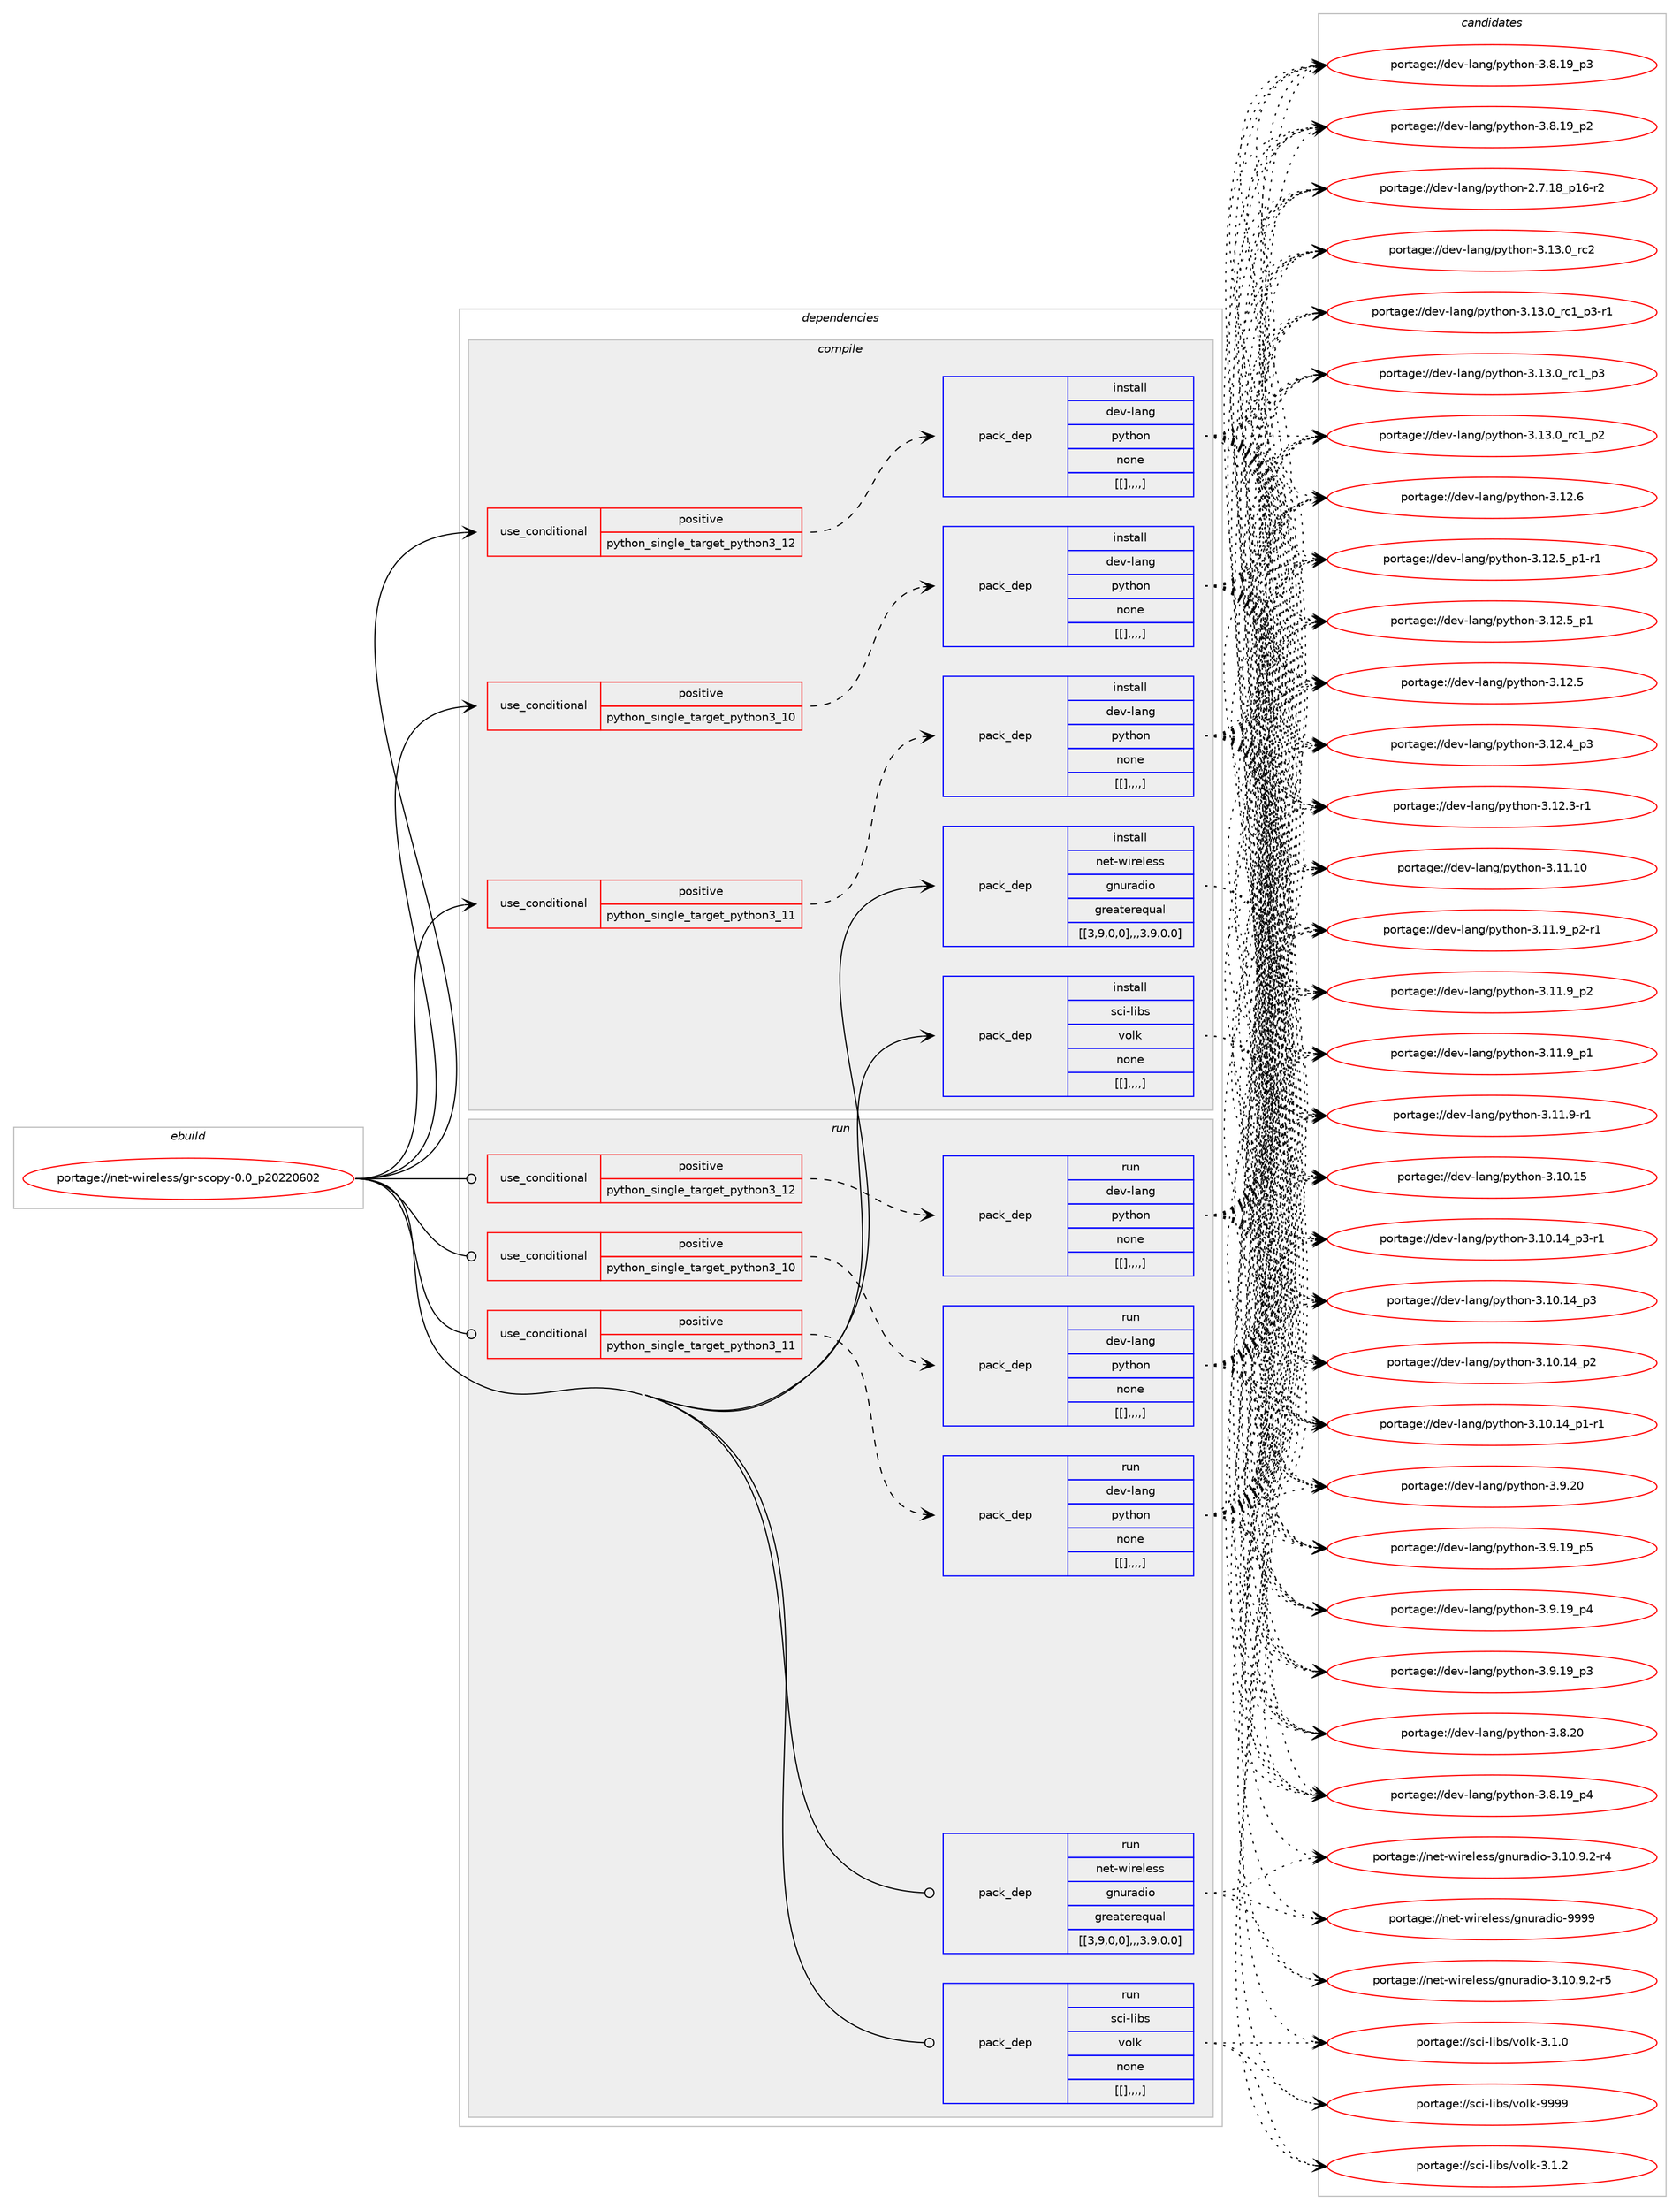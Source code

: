 digraph prolog {

# *************
# Graph options
# *************

newrank=true;
concentrate=true;
compound=true;
graph [rankdir=LR,fontname=Helvetica,fontsize=10,ranksep=1.5];#, ranksep=2.5, nodesep=0.2];
edge  [arrowhead=vee];
node  [fontname=Helvetica,fontsize=10];

# **********
# The ebuild
# **********

subgraph cluster_leftcol {
color=gray;
label=<<i>ebuild</i>>;
id [label="portage://net-wireless/gr-scopy-0.0_p20220602", color=red, width=4, href="../net-wireless/gr-scopy-0.0_p20220602.svg"];
}

# ****************
# The dependencies
# ****************

subgraph cluster_midcol {
color=gray;
label=<<i>dependencies</i>>;
subgraph cluster_compile {
fillcolor="#eeeeee";
style=filled;
label=<<i>compile</i>>;
subgraph cond107022 {
dependency405540 [label=<<TABLE BORDER="0" CELLBORDER="1" CELLSPACING="0" CELLPADDING="4"><TR><TD ROWSPAN="3" CELLPADDING="10">use_conditional</TD></TR><TR><TD>positive</TD></TR><TR><TD>python_single_target_python3_10</TD></TR></TABLE>>, shape=none, color=red];
subgraph pack295568 {
dependency405541 [label=<<TABLE BORDER="0" CELLBORDER="1" CELLSPACING="0" CELLPADDING="4" WIDTH="220"><TR><TD ROWSPAN="6" CELLPADDING="30">pack_dep</TD></TR><TR><TD WIDTH="110">install</TD></TR><TR><TD>dev-lang</TD></TR><TR><TD>python</TD></TR><TR><TD>none</TD></TR><TR><TD>[[],,,,]</TD></TR></TABLE>>, shape=none, color=blue];
}
dependency405540:e -> dependency405541:w [weight=20,style="dashed",arrowhead="vee"];
}
id:e -> dependency405540:w [weight=20,style="solid",arrowhead="vee"];
subgraph cond107023 {
dependency405542 [label=<<TABLE BORDER="0" CELLBORDER="1" CELLSPACING="0" CELLPADDING="4"><TR><TD ROWSPAN="3" CELLPADDING="10">use_conditional</TD></TR><TR><TD>positive</TD></TR><TR><TD>python_single_target_python3_11</TD></TR></TABLE>>, shape=none, color=red];
subgraph pack295569 {
dependency405543 [label=<<TABLE BORDER="0" CELLBORDER="1" CELLSPACING="0" CELLPADDING="4" WIDTH="220"><TR><TD ROWSPAN="6" CELLPADDING="30">pack_dep</TD></TR><TR><TD WIDTH="110">install</TD></TR><TR><TD>dev-lang</TD></TR><TR><TD>python</TD></TR><TR><TD>none</TD></TR><TR><TD>[[],,,,]</TD></TR></TABLE>>, shape=none, color=blue];
}
dependency405542:e -> dependency405543:w [weight=20,style="dashed",arrowhead="vee"];
}
id:e -> dependency405542:w [weight=20,style="solid",arrowhead="vee"];
subgraph cond107024 {
dependency405544 [label=<<TABLE BORDER="0" CELLBORDER="1" CELLSPACING="0" CELLPADDING="4"><TR><TD ROWSPAN="3" CELLPADDING="10">use_conditional</TD></TR><TR><TD>positive</TD></TR><TR><TD>python_single_target_python3_12</TD></TR></TABLE>>, shape=none, color=red];
subgraph pack295570 {
dependency405545 [label=<<TABLE BORDER="0" CELLBORDER="1" CELLSPACING="0" CELLPADDING="4" WIDTH="220"><TR><TD ROWSPAN="6" CELLPADDING="30">pack_dep</TD></TR><TR><TD WIDTH="110">install</TD></TR><TR><TD>dev-lang</TD></TR><TR><TD>python</TD></TR><TR><TD>none</TD></TR><TR><TD>[[],,,,]</TD></TR></TABLE>>, shape=none, color=blue];
}
dependency405544:e -> dependency405545:w [weight=20,style="dashed",arrowhead="vee"];
}
id:e -> dependency405544:w [weight=20,style="solid",arrowhead="vee"];
subgraph pack295571 {
dependency405546 [label=<<TABLE BORDER="0" CELLBORDER="1" CELLSPACING="0" CELLPADDING="4" WIDTH="220"><TR><TD ROWSPAN="6" CELLPADDING="30">pack_dep</TD></TR><TR><TD WIDTH="110">install</TD></TR><TR><TD>net-wireless</TD></TR><TR><TD>gnuradio</TD></TR><TR><TD>greaterequal</TD></TR><TR><TD>[[3,9,0,0],,,3.9.0.0]</TD></TR></TABLE>>, shape=none, color=blue];
}
id:e -> dependency405546:w [weight=20,style="solid",arrowhead="vee"];
subgraph pack295572 {
dependency405547 [label=<<TABLE BORDER="0" CELLBORDER="1" CELLSPACING="0" CELLPADDING="4" WIDTH="220"><TR><TD ROWSPAN="6" CELLPADDING="30">pack_dep</TD></TR><TR><TD WIDTH="110">install</TD></TR><TR><TD>sci-libs</TD></TR><TR><TD>volk</TD></TR><TR><TD>none</TD></TR><TR><TD>[[],,,,]</TD></TR></TABLE>>, shape=none, color=blue];
}
id:e -> dependency405547:w [weight=20,style="solid",arrowhead="vee"];
}
subgraph cluster_compileandrun {
fillcolor="#eeeeee";
style=filled;
label=<<i>compile and run</i>>;
}
subgraph cluster_run {
fillcolor="#eeeeee";
style=filled;
label=<<i>run</i>>;
subgraph cond107025 {
dependency405548 [label=<<TABLE BORDER="0" CELLBORDER="1" CELLSPACING="0" CELLPADDING="4"><TR><TD ROWSPAN="3" CELLPADDING="10">use_conditional</TD></TR><TR><TD>positive</TD></TR><TR><TD>python_single_target_python3_10</TD></TR></TABLE>>, shape=none, color=red];
subgraph pack295573 {
dependency405549 [label=<<TABLE BORDER="0" CELLBORDER="1" CELLSPACING="0" CELLPADDING="4" WIDTH="220"><TR><TD ROWSPAN="6" CELLPADDING="30">pack_dep</TD></TR><TR><TD WIDTH="110">run</TD></TR><TR><TD>dev-lang</TD></TR><TR><TD>python</TD></TR><TR><TD>none</TD></TR><TR><TD>[[],,,,]</TD></TR></TABLE>>, shape=none, color=blue];
}
dependency405548:e -> dependency405549:w [weight=20,style="dashed",arrowhead="vee"];
}
id:e -> dependency405548:w [weight=20,style="solid",arrowhead="odot"];
subgraph cond107026 {
dependency405550 [label=<<TABLE BORDER="0" CELLBORDER="1" CELLSPACING="0" CELLPADDING="4"><TR><TD ROWSPAN="3" CELLPADDING="10">use_conditional</TD></TR><TR><TD>positive</TD></TR><TR><TD>python_single_target_python3_11</TD></TR></TABLE>>, shape=none, color=red];
subgraph pack295574 {
dependency405551 [label=<<TABLE BORDER="0" CELLBORDER="1" CELLSPACING="0" CELLPADDING="4" WIDTH="220"><TR><TD ROWSPAN="6" CELLPADDING="30">pack_dep</TD></TR><TR><TD WIDTH="110">run</TD></TR><TR><TD>dev-lang</TD></TR><TR><TD>python</TD></TR><TR><TD>none</TD></TR><TR><TD>[[],,,,]</TD></TR></TABLE>>, shape=none, color=blue];
}
dependency405550:e -> dependency405551:w [weight=20,style="dashed",arrowhead="vee"];
}
id:e -> dependency405550:w [weight=20,style="solid",arrowhead="odot"];
subgraph cond107027 {
dependency405552 [label=<<TABLE BORDER="0" CELLBORDER="1" CELLSPACING="0" CELLPADDING="4"><TR><TD ROWSPAN="3" CELLPADDING="10">use_conditional</TD></TR><TR><TD>positive</TD></TR><TR><TD>python_single_target_python3_12</TD></TR></TABLE>>, shape=none, color=red];
subgraph pack295575 {
dependency405553 [label=<<TABLE BORDER="0" CELLBORDER="1" CELLSPACING="0" CELLPADDING="4" WIDTH="220"><TR><TD ROWSPAN="6" CELLPADDING="30">pack_dep</TD></TR><TR><TD WIDTH="110">run</TD></TR><TR><TD>dev-lang</TD></TR><TR><TD>python</TD></TR><TR><TD>none</TD></TR><TR><TD>[[],,,,]</TD></TR></TABLE>>, shape=none, color=blue];
}
dependency405552:e -> dependency405553:w [weight=20,style="dashed",arrowhead="vee"];
}
id:e -> dependency405552:w [weight=20,style="solid",arrowhead="odot"];
subgraph pack295576 {
dependency405554 [label=<<TABLE BORDER="0" CELLBORDER="1" CELLSPACING="0" CELLPADDING="4" WIDTH="220"><TR><TD ROWSPAN="6" CELLPADDING="30">pack_dep</TD></TR><TR><TD WIDTH="110">run</TD></TR><TR><TD>net-wireless</TD></TR><TR><TD>gnuradio</TD></TR><TR><TD>greaterequal</TD></TR><TR><TD>[[3,9,0,0],,,3.9.0.0]</TD></TR></TABLE>>, shape=none, color=blue];
}
id:e -> dependency405554:w [weight=20,style="solid",arrowhead="odot"];
subgraph pack295577 {
dependency405555 [label=<<TABLE BORDER="0" CELLBORDER="1" CELLSPACING="0" CELLPADDING="4" WIDTH="220"><TR><TD ROWSPAN="6" CELLPADDING="30">pack_dep</TD></TR><TR><TD WIDTH="110">run</TD></TR><TR><TD>sci-libs</TD></TR><TR><TD>volk</TD></TR><TR><TD>none</TD></TR><TR><TD>[[],,,,]</TD></TR></TABLE>>, shape=none, color=blue];
}
id:e -> dependency405555:w [weight=20,style="solid",arrowhead="odot"];
}
}

# **************
# The candidates
# **************

subgraph cluster_choices {
rank=same;
color=gray;
label=<<i>candidates</i>>;

subgraph choice295568 {
color=black;
nodesep=1;
choice10010111845108971101034711212111610411111045514649514648951149950 [label="portage://dev-lang/python-3.13.0_rc2", color=red, width=4,href="../dev-lang/python-3.13.0_rc2.svg"];
choice1001011184510897110103471121211161041111104551464951464895114994995112514511449 [label="portage://dev-lang/python-3.13.0_rc1_p3-r1", color=red, width=4,href="../dev-lang/python-3.13.0_rc1_p3-r1.svg"];
choice100101118451089711010347112121116104111110455146495146489511499499511251 [label="portage://dev-lang/python-3.13.0_rc1_p3", color=red, width=4,href="../dev-lang/python-3.13.0_rc1_p3.svg"];
choice100101118451089711010347112121116104111110455146495146489511499499511250 [label="portage://dev-lang/python-3.13.0_rc1_p2", color=red, width=4,href="../dev-lang/python-3.13.0_rc1_p2.svg"];
choice10010111845108971101034711212111610411111045514649504654 [label="portage://dev-lang/python-3.12.6", color=red, width=4,href="../dev-lang/python-3.12.6.svg"];
choice1001011184510897110103471121211161041111104551464950465395112494511449 [label="portage://dev-lang/python-3.12.5_p1-r1", color=red, width=4,href="../dev-lang/python-3.12.5_p1-r1.svg"];
choice100101118451089711010347112121116104111110455146495046539511249 [label="portage://dev-lang/python-3.12.5_p1", color=red, width=4,href="../dev-lang/python-3.12.5_p1.svg"];
choice10010111845108971101034711212111610411111045514649504653 [label="portage://dev-lang/python-3.12.5", color=red, width=4,href="../dev-lang/python-3.12.5.svg"];
choice100101118451089711010347112121116104111110455146495046529511251 [label="portage://dev-lang/python-3.12.4_p3", color=red, width=4,href="../dev-lang/python-3.12.4_p3.svg"];
choice100101118451089711010347112121116104111110455146495046514511449 [label="portage://dev-lang/python-3.12.3-r1", color=red, width=4,href="../dev-lang/python-3.12.3-r1.svg"];
choice1001011184510897110103471121211161041111104551464949464948 [label="portage://dev-lang/python-3.11.10", color=red, width=4,href="../dev-lang/python-3.11.10.svg"];
choice1001011184510897110103471121211161041111104551464949465795112504511449 [label="portage://dev-lang/python-3.11.9_p2-r1", color=red, width=4,href="../dev-lang/python-3.11.9_p2-r1.svg"];
choice100101118451089711010347112121116104111110455146494946579511250 [label="portage://dev-lang/python-3.11.9_p2", color=red, width=4,href="../dev-lang/python-3.11.9_p2.svg"];
choice100101118451089711010347112121116104111110455146494946579511249 [label="portage://dev-lang/python-3.11.9_p1", color=red, width=4,href="../dev-lang/python-3.11.9_p1.svg"];
choice100101118451089711010347112121116104111110455146494946574511449 [label="portage://dev-lang/python-3.11.9-r1", color=red, width=4,href="../dev-lang/python-3.11.9-r1.svg"];
choice1001011184510897110103471121211161041111104551464948464953 [label="portage://dev-lang/python-3.10.15", color=red, width=4,href="../dev-lang/python-3.10.15.svg"];
choice100101118451089711010347112121116104111110455146494846495295112514511449 [label="portage://dev-lang/python-3.10.14_p3-r1", color=red, width=4,href="../dev-lang/python-3.10.14_p3-r1.svg"];
choice10010111845108971101034711212111610411111045514649484649529511251 [label="portage://dev-lang/python-3.10.14_p3", color=red, width=4,href="../dev-lang/python-3.10.14_p3.svg"];
choice10010111845108971101034711212111610411111045514649484649529511250 [label="portage://dev-lang/python-3.10.14_p2", color=red, width=4,href="../dev-lang/python-3.10.14_p2.svg"];
choice100101118451089711010347112121116104111110455146494846495295112494511449 [label="portage://dev-lang/python-3.10.14_p1-r1", color=red, width=4,href="../dev-lang/python-3.10.14_p1-r1.svg"];
choice10010111845108971101034711212111610411111045514657465048 [label="portage://dev-lang/python-3.9.20", color=red, width=4,href="../dev-lang/python-3.9.20.svg"];
choice100101118451089711010347112121116104111110455146574649579511253 [label="portage://dev-lang/python-3.9.19_p5", color=red, width=4,href="../dev-lang/python-3.9.19_p5.svg"];
choice100101118451089711010347112121116104111110455146574649579511252 [label="portage://dev-lang/python-3.9.19_p4", color=red, width=4,href="../dev-lang/python-3.9.19_p4.svg"];
choice100101118451089711010347112121116104111110455146574649579511251 [label="portage://dev-lang/python-3.9.19_p3", color=red, width=4,href="../dev-lang/python-3.9.19_p3.svg"];
choice10010111845108971101034711212111610411111045514656465048 [label="portage://dev-lang/python-3.8.20", color=red, width=4,href="../dev-lang/python-3.8.20.svg"];
choice100101118451089711010347112121116104111110455146564649579511252 [label="portage://dev-lang/python-3.8.19_p4", color=red, width=4,href="../dev-lang/python-3.8.19_p4.svg"];
choice100101118451089711010347112121116104111110455146564649579511251 [label="portage://dev-lang/python-3.8.19_p3", color=red, width=4,href="../dev-lang/python-3.8.19_p3.svg"];
choice100101118451089711010347112121116104111110455146564649579511250 [label="portage://dev-lang/python-3.8.19_p2", color=red, width=4,href="../dev-lang/python-3.8.19_p2.svg"];
choice100101118451089711010347112121116104111110455046554649569511249544511450 [label="portage://dev-lang/python-2.7.18_p16-r2", color=red, width=4,href="../dev-lang/python-2.7.18_p16-r2.svg"];
dependency405541:e -> choice10010111845108971101034711212111610411111045514649514648951149950:w [style=dotted,weight="100"];
dependency405541:e -> choice1001011184510897110103471121211161041111104551464951464895114994995112514511449:w [style=dotted,weight="100"];
dependency405541:e -> choice100101118451089711010347112121116104111110455146495146489511499499511251:w [style=dotted,weight="100"];
dependency405541:e -> choice100101118451089711010347112121116104111110455146495146489511499499511250:w [style=dotted,weight="100"];
dependency405541:e -> choice10010111845108971101034711212111610411111045514649504654:w [style=dotted,weight="100"];
dependency405541:e -> choice1001011184510897110103471121211161041111104551464950465395112494511449:w [style=dotted,weight="100"];
dependency405541:e -> choice100101118451089711010347112121116104111110455146495046539511249:w [style=dotted,weight="100"];
dependency405541:e -> choice10010111845108971101034711212111610411111045514649504653:w [style=dotted,weight="100"];
dependency405541:e -> choice100101118451089711010347112121116104111110455146495046529511251:w [style=dotted,weight="100"];
dependency405541:e -> choice100101118451089711010347112121116104111110455146495046514511449:w [style=dotted,weight="100"];
dependency405541:e -> choice1001011184510897110103471121211161041111104551464949464948:w [style=dotted,weight="100"];
dependency405541:e -> choice1001011184510897110103471121211161041111104551464949465795112504511449:w [style=dotted,weight="100"];
dependency405541:e -> choice100101118451089711010347112121116104111110455146494946579511250:w [style=dotted,weight="100"];
dependency405541:e -> choice100101118451089711010347112121116104111110455146494946579511249:w [style=dotted,weight="100"];
dependency405541:e -> choice100101118451089711010347112121116104111110455146494946574511449:w [style=dotted,weight="100"];
dependency405541:e -> choice1001011184510897110103471121211161041111104551464948464953:w [style=dotted,weight="100"];
dependency405541:e -> choice100101118451089711010347112121116104111110455146494846495295112514511449:w [style=dotted,weight="100"];
dependency405541:e -> choice10010111845108971101034711212111610411111045514649484649529511251:w [style=dotted,weight="100"];
dependency405541:e -> choice10010111845108971101034711212111610411111045514649484649529511250:w [style=dotted,weight="100"];
dependency405541:e -> choice100101118451089711010347112121116104111110455146494846495295112494511449:w [style=dotted,weight="100"];
dependency405541:e -> choice10010111845108971101034711212111610411111045514657465048:w [style=dotted,weight="100"];
dependency405541:e -> choice100101118451089711010347112121116104111110455146574649579511253:w [style=dotted,weight="100"];
dependency405541:e -> choice100101118451089711010347112121116104111110455146574649579511252:w [style=dotted,weight="100"];
dependency405541:e -> choice100101118451089711010347112121116104111110455146574649579511251:w [style=dotted,weight="100"];
dependency405541:e -> choice10010111845108971101034711212111610411111045514656465048:w [style=dotted,weight="100"];
dependency405541:e -> choice100101118451089711010347112121116104111110455146564649579511252:w [style=dotted,weight="100"];
dependency405541:e -> choice100101118451089711010347112121116104111110455146564649579511251:w [style=dotted,weight="100"];
dependency405541:e -> choice100101118451089711010347112121116104111110455146564649579511250:w [style=dotted,weight="100"];
dependency405541:e -> choice100101118451089711010347112121116104111110455046554649569511249544511450:w [style=dotted,weight="100"];
}
subgraph choice295569 {
color=black;
nodesep=1;
choice10010111845108971101034711212111610411111045514649514648951149950 [label="portage://dev-lang/python-3.13.0_rc2", color=red, width=4,href="../dev-lang/python-3.13.0_rc2.svg"];
choice1001011184510897110103471121211161041111104551464951464895114994995112514511449 [label="portage://dev-lang/python-3.13.0_rc1_p3-r1", color=red, width=4,href="../dev-lang/python-3.13.0_rc1_p3-r1.svg"];
choice100101118451089711010347112121116104111110455146495146489511499499511251 [label="portage://dev-lang/python-3.13.0_rc1_p3", color=red, width=4,href="../dev-lang/python-3.13.0_rc1_p3.svg"];
choice100101118451089711010347112121116104111110455146495146489511499499511250 [label="portage://dev-lang/python-3.13.0_rc1_p2", color=red, width=4,href="../dev-lang/python-3.13.0_rc1_p2.svg"];
choice10010111845108971101034711212111610411111045514649504654 [label="portage://dev-lang/python-3.12.6", color=red, width=4,href="../dev-lang/python-3.12.6.svg"];
choice1001011184510897110103471121211161041111104551464950465395112494511449 [label="portage://dev-lang/python-3.12.5_p1-r1", color=red, width=4,href="../dev-lang/python-3.12.5_p1-r1.svg"];
choice100101118451089711010347112121116104111110455146495046539511249 [label="portage://dev-lang/python-3.12.5_p1", color=red, width=4,href="../dev-lang/python-3.12.5_p1.svg"];
choice10010111845108971101034711212111610411111045514649504653 [label="portage://dev-lang/python-3.12.5", color=red, width=4,href="../dev-lang/python-3.12.5.svg"];
choice100101118451089711010347112121116104111110455146495046529511251 [label="portage://dev-lang/python-3.12.4_p3", color=red, width=4,href="../dev-lang/python-3.12.4_p3.svg"];
choice100101118451089711010347112121116104111110455146495046514511449 [label="portage://dev-lang/python-3.12.3-r1", color=red, width=4,href="../dev-lang/python-3.12.3-r1.svg"];
choice1001011184510897110103471121211161041111104551464949464948 [label="portage://dev-lang/python-3.11.10", color=red, width=4,href="../dev-lang/python-3.11.10.svg"];
choice1001011184510897110103471121211161041111104551464949465795112504511449 [label="portage://dev-lang/python-3.11.9_p2-r1", color=red, width=4,href="../dev-lang/python-3.11.9_p2-r1.svg"];
choice100101118451089711010347112121116104111110455146494946579511250 [label="portage://dev-lang/python-3.11.9_p2", color=red, width=4,href="../dev-lang/python-3.11.9_p2.svg"];
choice100101118451089711010347112121116104111110455146494946579511249 [label="portage://dev-lang/python-3.11.9_p1", color=red, width=4,href="../dev-lang/python-3.11.9_p1.svg"];
choice100101118451089711010347112121116104111110455146494946574511449 [label="portage://dev-lang/python-3.11.9-r1", color=red, width=4,href="../dev-lang/python-3.11.9-r1.svg"];
choice1001011184510897110103471121211161041111104551464948464953 [label="portage://dev-lang/python-3.10.15", color=red, width=4,href="../dev-lang/python-3.10.15.svg"];
choice100101118451089711010347112121116104111110455146494846495295112514511449 [label="portage://dev-lang/python-3.10.14_p3-r1", color=red, width=4,href="../dev-lang/python-3.10.14_p3-r1.svg"];
choice10010111845108971101034711212111610411111045514649484649529511251 [label="portage://dev-lang/python-3.10.14_p3", color=red, width=4,href="../dev-lang/python-3.10.14_p3.svg"];
choice10010111845108971101034711212111610411111045514649484649529511250 [label="portage://dev-lang/python-3.10.14_p2", color=red, width=4,href="../dev-lang/python-3.10.14_p2.svg"];
choice100101118451089711010347112121116104111110455146494846495295112494511449 [label="portage://dev-lang/python-3.10.14_p1-r1", color=red, width=4,href="../dev-lang/python-3.10.14_p1-r1.svg"];
choice10010111845108971101034711212111610411111045514657465048 [label="portage://dev-lang/python-3.9.20", color=red, width=4,href="../dev-lang/python-3.9.20.svg"];
choice100101118451089711010347112121116104111110455146574649579511253 [label="portage://dev-lang/python-3.9.19_p5", color=red, width=4,href="../dev-lang/python-3.9.19_p5.svg"];
choice100101118451089711010347112121116104111110455146574649579511252 [label="portage://dev-lang/python-3.9.19_p4", color=red, width=4,href="../dev-lang/python-3.9.19_p4.svg"];
choice100101118451089711010347112121116104111110455146574649579511251 [label="portage://dev-lang/python-3.9.19_p3", color=red, width=4,href="../dev-lang/python-3.9.19_p3.svg"];
choice10010111845108971101034711212111610411111045514656465048 [label="portage://dev-lang/python-3.8.20", color=red, width=4,href="../dev-lang/python-3.8.20.svg"];
choice100101118451089711010347112121116104111110455146564649579511252 [label="portage://dev-lang/python-3.8.19_p4", color=red, width=4,href="../dev-lang/python-3.8.19_p4.svg"];
choice100101118451089711010347112121116104111110455146564649579511251 [label="portage://dev-lang/python-3.8.19_p3", color=red, width=4,href="../dev-lang/python-3.8.19_p3.svg"];
choice100101118451089711010347112121116104111110455146564649579511250 [label="portage://dev-lang/python-3.8.19_p2", color=red, width=4,href="../dev-lang/python-3.8.19_p2.svg"];
choice100101118451089711010347112121116104111110455046554649569511249544511450 [label="portage://dev-lang/python-2.7.18_p16-r2", color=red, width=4,href="../dev-lang/python-2.7.18_p16-r2.svg"];
dependency405543:e -> choice10010111845108971101034711212111610411111045514649514648951149950:w [style=dotted,weight="100"];
dependency405543:e -> choice1001011184510897110103471121211161041111104551464951464895114994995112514511449:w [style=dotted,weight="100"];
dependency405543:e -> choice100101118451089711010347112121116104111110455146495146489511499499511251:w [style=dotted,weight="100"];
dependency405543:e -> choice100101118451089711010347112121116104111110455146495146489511499499511250:w [style=dotted,weight="100"];
dependency405543:e -> choice10010111845108971101034711212111610411111045514649504654:w [style=dotted,weight="100"];
dependency405543:e -> choice1001011184510897110103471121211161041111104551464950465395112494511449:w [style=dotted,weight="100"];
dependency405543:e -> choice100101118451089711010347112121116104111110455146495046539511249:w [style=dotted,weight="100"];
dependency405543:e -> choice10010111845108971101034711212111610411111045514649504653:w [style=dotted,weight="100"];
dependency405543:e -> choice100101118451089711010347112121116104111110455146495046529511251:w [style=dotted,weight="100"];
dependency405543:e -> choice100101118451089711010347112121116104111110455146495046514511449:w [style=dotted,weight="100"];
dependency405543:e -> choice1001011184510897110103471121211161041111104551464949464948:w [style=dotted,weight="100"];
dependency405543:e -> choice1001011184510897110103471121211161041111104551464949465795112504511449:w [style=dotted,weight="100"];
dependency405543:e -> choice100101118451089711010347112121116104111110455146494946579511250:w [style=dotted,weight="100"];
dependency405543:e -> choice100101118451089711010347112121116104111110455146494946579511249:w [style=dotted,weight="100"];
dependency405543:e -> choice100101118451089711010347112121116104111110455146494946574511449:w [style=dotted,weight="100"];
dependency405543:e -> choice1001011184510897110103471121211161041111104551464948464953:w [style=dotted,weight="100"];
dependency405543:e -> choice100101118451089711010347112121116104111110455146494846495295112514511449:w [style=dotted,weight="100"];
dependency405543:e -> choice10010111845108971101034711212111610411111045514649484649529511251:w [style=dotted,weight="100"];
dependency405543:e -> choice10010111845108971101034711212111610411111045514649484649529511250:w [style=dotted,weight="100"];
dependency405543:e -> choice100101118451089711010347112121116104111110455146494846495295112494511449:w [style=dotted,weight="100"];
dependency405543:e -> choice10010111845108971101034711212111610411111045514657465048:w [style=dotted,weight="100"];
dependency405543:e -> choice100101118451089711010347112121116104111110455146574649579511253:w [style=dotted,weight="100"];
dependency405543:e -> choice100101118451089711010347112121116104111110455146574649579511252:w [style=dotted,weight="100"];
dependency405543:e -> choice100101118451089711010347112121116104111110455146574649579511251:w [style=dotted,weight="100"];
dependency405543:e -> choice10010111845108971101034711212111610411111045514656465048:w [style=dotted,weight="100"];
dependency405543:e -> choice100101118451089711010347112121116104111110455146564649579511252:w [style=dotted,weight="100"];
dependency405543:e -> choice100101118451089711010347112121116104111110455146564649579511251:w [style=dotted,weight="100"];
dependency405543:e -> choice100101118451089711010347112121116104111110455146564649579511250:w [style=dotted,weight="100"];
dependency405543:e -> choice100101118451089711010347112121116104111110455046554649569511249544511450:w [style=dotted,weight="100"];
}
subgraph choice295570 {
color=black;
nodesep=1;
choice10010111845108971101034711212111610411111045514649514648951149950 [label="portage://dev-lang/python-3.13.0_rc2", color=red, width=4,href="../dev-lang/python-3.13.0_rc2.svg"];
choice1001011184510897110103471121211161041111104551464951464895114994995112514511449 [label="portage://dev-lang/python-3.13.0_rc1_p3-r1", color=red, width=4,href="../dev-lang/python-3.13.0_rc1_p3-r1.svg"];
choice100101118451089711010347112121116104111110455146495146489511499499511251 [label="portage://dev-lang/python-3.13.0_rc1_p3", color=red, width=4,href="../dev-lang/python-3.13.0_rc1_p3.svg"];
choice100101118451089711010347112121116104111110455146495146489511499499511250 [label="portage://dev-lang/python-3.13.0_rc1_p2", color=red, width=4,href="../dev-lang/python-3.13.0_rc1_p2.svg"];
choice10010111845108971101034711212111610411111045514649504654 [label="portage://dev-lang/python-3.12.6", color=red, width=4,href="../dev-lang/python-3.12.6.svg"];
choice1001011184510897110103471121211161041111104551464950465395112494511449 [label="portage://dev-lang/python-3.12.5_p1-r1", color=red, width=4,href="../dev-lang/python-3.12.5_p1-r1.svg"];
choice100101118451089711010347112121116104111110455146495046539511249 [label="portage://dev-lang/python-3.12.5_p1", color=red, width=4,href="../dev-lang/python-3.12.5_p1.svg"];
choice10010111845108971101034711212111610411111045514649504653 [label="portage://dev-lang/python-3.12.5", color=red, width=4,href="../dev-lang/python-3.12.5.svg"];
choice100101118451089711010347112121116104111110455146495046529511251 [label="portage://dev-lang/python-3.12.4_p3", color=red, width=4,href="../dev-lang/python-3.12.4_p3.svg"];
choice100101118451089711010347112121116104111110455146495046514511449 [label="portage://dev-lang/python-3.12.3-r1", color=red, width=4,href="../dev-lang/python-3.12.3-r1.svg"];
choice1001011184510897110103471121211161041111104551464949464948 [label="portage://dev-lang/python-3.11.10", color=red, width=4,href="../dev-lang/python-3.11.10.svg"];
choice1001011184510897110103471121211161041111104551464949465795112504511449 [label="portage://dev-lang/python-3.11.9_p2-r1", color=red, width=4,href="../dev-lang/python-3.11.9_p2-r1.svg"];
choice100101118451089711010347112121116104111110455146494946579511250 [label="portage://dev-lang/python-3.11.9_p2", color=red, width=4,href="../dev-lang/python-3.11.9_p2.svg"];
choice100101118451089711010347112121116104111110455146494946579511249 [label="portage://dev-lang/python-3.11.9_p1", color=red, width=4,href="../dev-lang/python-3.11.9_p1.svg"];
choice100101118451089711010347112121116104111110455146494946574511449 [label="portage://dev-lang/python-3.11.9-r1", color=red, width=4,href="../dev-lang/python-3.11.9-r1.svg"];
choice1001011184510897110103471121211161041111104551464948464953 [label="portage://dev-lang/python-3.10.15", color=red, width=4,href="../dev-lang/python-3.10.15.svg"];
choice100101118451089711010347112121116104111110455146494846495295112514511449 [label="portage://dev-lang/python-3.10.14_p3-r1", color=red, width=4,href="../dev-lang/python-3.10.14_p3-r1.svg"];
choice10010111845108971101034711212111610411111045514649484649529511251 [label="portage://dev-lang/python-3.10.14_p3", color=red, width=4,href="../dev-lang/python-3.10.14_p3.svg"];
choice10010111845108971101034711212111610411111045514649484649529511250 [label="portage://dev-lang/python-3.10.14_p2", color=red, width=4,href="../dev-lang/python-3.10.14_p2.svg"];
choice100101118451089711010347112121116104111110455146494846495295112494511449 [label="portage://dev-lang/python-3.10.14_p1-r1", color=red, width=4,href="../dev-lang/python-3.10.14_p1-r1.svg"];
choice10010111845108971101034711212111610411111045514657465048 [label="portage://dev-lang/python-3.9.20", color=red, width=4,href="../dev-lang/python-3.9.20.svg"];
choice100101118451089711010347112121116104111110455146574649579511253 [label="portage://dev-lang/python-3.9.19_p5", color=red, width=4,href="../dev-lang/python-3.9.19_p5.svg"];
choice100101118451089711010347112121116104111110455146574649579511252 [label="portage://dev-lang/python-3.9.19_p4", color=red, width=4,href="../dev-lang/python-3.9.19_p4.svg"];
choice100101118451089711010347112121116104111110455146574649579511251 [label="portage://dev-lang/python-3.9.19_p3", color=red, width=4,href="../dev-lang/python-3.9.19_p3.svg"];
choice10010111845108971101034711212111610411111045514656465048 [label="portage://dev-lang/python-3.8.20", color=red, width=4,href="../dev-lang/python-3.8.20.svg"];
choice100101118451089711010347112121116104111110455146564649579511252 [label="portage://dev-lang/python-3.8.19_p4", color=red, width=4,href="../dev-lang/python-3.8.19_p4.svg"];
choice100101118451089711010347112121116104111110455146564649579511251 [label="portage://dev-lang/python-3.8.19_p3", color=red, width=4,href="../dev-lang/python-3.8.19_p3.svg"];
choice100101118451089711010347112121116104111110455146564649579511250 [label="portage://dev-lang/python-3.8.19_p2", color=red, width=4,href="../dev-lang/python-3.8.19_p2.svg"];
choice100101118451089711010347112121116104111110455046554649569511249544511450 [label="portage://dev-lang/python-2.7.18_p16-r2", color=red, width=4,href="../dev-lang/python-2.7.18_p16-r2.svg"];
dependency405545:e -> choice10010111845108971101034711212111610411111045514649514648951149950:w [style=dotted,weight="100"];
dependency405545:e -> choice1001011184510897110103471121211161041111104551464951464895114994995112514511449:w [style=dotted,weight="100"];
dependency405545:e -> choice100101118451089711010347112121116104111110455146495146489511499499511251:w [style=dotted,weight="100"];
dependency405545:e -> choice100101118451089711010347112121116104111110455146495146489511499499511250:w [style=dotted,weight="100"];
dependency405545:e -> choice10010111845108971101034711212111610411111045514649504654:w [style=dotted,weight="100"];
dependency405545:e -> choice1001011184510897110103471121211161041111104551464950465395112494511449:w [style=dotted,weight="100"];
dependency405545:e -> choice100101118451089711010347112121116104111110455146495046539511249:w [style=dotted,weight="100"];
dependency405545:e -> choice10010111845108971101034711212111610411111045514649504653:w [style=dotted,weight="100"];
dependency405545:e -> choice100101118451089711010347112121116104111110455146495046529511251:w [style=dotted,weight="100"];
dependency405545:e -> choice100101118451089711010347112121116104111110455146495046514511449:w [style=dotted,weight="100"];
dependency405545:e -> choice1001011184510897110103471121211161041111104551464949464948:w [style=dotted,weight="100"];
dependency405545:e -> choice1001011184510897110103471121211161041111104551464949465795112504511449:w [style=dotted,weight="100"];
dependency405545:e -> choice100101118451089711010347112121116104111110455146494946579511250:w [style=dotted,weight="100"];
dependency405545:e -> choice100101118451089711010347112121116104111110455146494946579511249:w [style=dotted,weight="100"];
dependency405545:e -> choice100101118451089711010347112121116104111110455146494946574511449:w [style=dotted,weight="100"];
dependency405545:e -> choice1001011184510897110103471121211161041111104551464948464953:w [style=dotted,weight="100"];
dependency405545:e -> choice100101118451089711010347112121116104111110455146494846495295112514511449:w [style=dotted,weight="100"];
dependency405545:e -> choice10010111845108971101034711212111610411111045514649484649529511251:w [style=dotted,weight="100"];
dependency405545:e -> choice10010111845108971101034711212111610411111045514649484649529511250:w [style=dotted,weight="100"];
dependency405545:e -> choice100101118451089711010347112121116104111110455146494846495295112494511449:w [style=dotted,weight="100"];
dependency405545:e -> choice10010111845108971101034711212111610411111045514657465048:w [style=dotted,weight="100"];
dependency405545:e -> choice100101118451089711010347112121116104111110455146574649579511253:w [style=dotted,weight="100"];
dependency405545:e -> choice100101118451089711010347112121116104111110455146574649579511252:w [style=dotted,weight="100"];
dependency405545:e -> choice100101118451089711010347112121116104111110455146574649579511251:w [style=dotted,weight="100"];
dependency405545:e -> choice10010111845108971101034711212111610411111045514656465048:w [style=dotted,weight="100"];
dependency405545:e -> choice100101118451089711010347112121116104111110455146564649579511252:w [style=dotted,weight="100"];
dependency405545:e -> choice100101118451089711010347112121116104111110455146564649579511251:w [style=dotted,weight="100"];
dependency405545:e -> choice100101118451089711010347112121116104111110455146564649579511250:w [style=dotted,weight="100"];
dependency405545:e -> choice100101118451089711010347112121116104111110455046554649569511249544511450:w [style=dotted,weight="100"];
}
subgraph choice295571 {
color=black;
nodesep=1;
choice1101011164511910511410110810111511547103110117114971001051114557575757 [label="portage://net-wireless/gnuradio-9999", color=red, width=4,href="../net-wireless/gnuradio-9999.svg"];
choice1101011164511910511410110810111511547103110117114971001051114551464948465746504511453 [label="portage://net-wireless/gnuradio-3.10.9.2-r5", color=red, width=4,href="../net-wireless/gnuradio-3.10.9.2-r5.svg"];
choice1101011164511910511410110810111511547103110117114971001051114551464948465746504511452 [label="portage://net-wireless/gnuradio-3.10.9.2-r4", color=red, width=4,href="../net-wireless/gnuradio-3.10.9.2-r4.svg"];
dependency405546:e -> choice1101011164511910511410110810111511547103110117114971001051114557575757:w [style=dotted,weight="100"];
dependency405546:e -> choice1101011164511910511410110810111511547103110117114971001051114551464948465746504511453:w [style=dotted,weight="100"];
dependency405546:e -> choice1101011164511910511410110810111511547103110117114971001051114551464948465746504511452:w [style=dotted,weight="100"];
}
subgraph choice295572 {
color=black;
nodesep=1;
choice115991054510810598115471181111081074557575757 [label="portage://sci-libs/volk-9999", color=red, width=4,href="../sci-libs/volk-9999.svg"];
choice11599105451081059811547118111108107455146494650 [label="portage://sci-libs/volk-3.1.2", color=red, width=4,href="../sci-libs/volk-3.1.2.svg"];
choice11599105451081059811547118111108107455146494648 [label="portage://sci-libs/volk-3.1.0", color=red, width=4,href="../sci-libs/volk-3.1.0.svg"];
dependency405547:e -> choice115991054510810598115471181111081074557575757:w [style=dotted,weight="100"];
dependency405547:e -> choice11599105451081059811547118111108107455146494650:w [style=dotted,weight="100"];
dependency405547:e -> choice11599105451081059811547118111108107455146494648:w [style=dotted,weight="100"];
}
subgraph choice295573 {
color=black;
nodesep=1;
choice10010111845108971101034711212111610411111045514649514648951149950 [label="portage://dev-lang/python-3.13.0_rc2", color=red, width=4,href="../dev-lang/python-3.13.0_rc2.svg"];
choice1001011184510897110103471121211161041111104551464951464895114994995112514511449 [label="portage://dev-lang/python-3.13.0_rc1_p3-r1", color=red, width=4,href="../dev-lang/python-3.13.0_rc1_p3-r1.svg"];
choice100101118451089711010347112121116104111110455146495146489511499499511251 [label="portage://dev-lang/python-3.13.0_rc1_p3", color=red, width=4,href="../dev-lang/python-3.13.0_rc1_p3.svg"];
choice100101118451089711010347112121116104111110455146495146489511499499511250 [label="portage://dev-lang/python-3.13.0_rc1_p2", color=red, width=4,href="../dev-lang/python-3.13.0_rc1_p2.svg"];
choice10010111845108971101034711212111610411111045514649504654 [label="portage://dev-lang/python-3.12.6", color=red, width=4,href="../dev-lang/python-3.12.6.svg"];
choice1001011184510897110103471121211161041111104551464950465395112494511449 [label="portage://dev-lang/python-3.12.5_p1-r1", color=red, width=4,href="../dev-lang/python-3.12.5_p1-r1.svg"];
choice100101118451089711010347112121116104111110455146495046539511249 [label="portage://dev-lang/python-3.12.5_p1", color=red, width=4,href="../dev-lang/python-3.12.5_p1.svg"];
choice10010111845108971101034711212111610411111045514649504653 [label="portage://dev-lang/python-3.12.5", color=red, width=4,href="../dev-lang/python-3.12.5.svg"];
choice100101118451089711010347112121116104111110455146495046529511251 [label="portage://dev-lang/python-3.12.4_p3", color=red, width=4,href="../dev-lang/python-3.12.4_p3.svg"];
choice100101118451089711010347112121116104111110455146495046514511449 [label="portage://dev-lang/python-3.12.3-r1", color=red, width=4,href="../dev-lang/python-3.12.3-r1.svg"];
choice1001011184510897110103471121211161041111104551464949464948 [label="portage://dev-lang/python-3.11.10", color=red, width=4,href="../dev-lang/python-3.11.10.svg"];
choice1001011184510897110103471121211161041111104551464949465795112504511449 [label="portage://dev-lang/python-3.11.9_p2-r1", color=red, width=4,href="../dev-lang/python-3.11.9_p2-r1.svg"];
choice100101118451089711010347112121116104111110455146494946579511250 [label="portage://dev-lang/python-3.11.9_p2", color=red, width=4,href="../dev-lang/python-3.11.9_p2.svg"];
choice100101118451089711010347112121116104111110455146494946579511249 [label="portage://dev-lang/python-3.11.9_p1", color=red, width=4,href="../dev-lang/python-3.11.9_p1.svg"];
choice100101118451089711010347112121116104111110455146494946574511449 [label="portage://dev-lang/python-3.11.9-r1", color=red, width=4,href="../dev-lang/python-3.11.9-r1.svg"];
choice1001011184510897110103471121211161041111104551464948464953 [label="portage://dev-lang/python-3.10.15", color=red, width=4,href="../dev-lang/python-3.10.15.svg"];
choice100101118451089711010347112121116104111110455146494846495295112514511449 [label="portage://dev-lang/python-3.10.14_p3-r1", color=red, width=4,href="../dev-lang/python-3.10.14_p3-r1.svg"];
choice10010111845108971101034711212111610411111045514649484649529511251 [label="portage://dev-lang/python-3.10.14_p3", color=red, width=4,href="../dev-lang/python-3.10.14_p3.svg"];
choice10010111845108971101034711212111610411111045514649484649529511250 [label="portage://dev-lang/python-3.10.14_p2", color=red, width=4,href="../dev-lang/python-3.10.14_p2.svg"];
choice100101118451089711010347112121116104111110455146494846495295112494511449 [label="portage://dev-lang/python-3.10.14_p1-r1", color=red, width=4,href="../dev-lang/python-3.10.14_p1-r1.svg"];
choice10010111845108971101034711212111610411111045514657465048 [label="portage://dev-lang/python-3.9.20", color=red, width=4,href="../dev-lang/python-3.9.20.svg"];
choice100101118451089711010347112121116104111110455146574649579511253 [label="portage://dev-lang/python-3.9.19_p5", color=red, width=4,href="../dev-lang/python-3.9.19_p5.svg"];
choice100101118451089711010347112121116104111110455146574649579511252 [label="portage://dev-lang/python-3.9.19_p4", color=red, width=4,href="../dev-lang/python-3.9.19_p4.svg"];
choice100101118451089711010347112121116104111110455146574649579511251 [label="portage://dev-lang/python-3.9.19_p3", color=red, width=4,href="../dev-lang/python-3.9.19_p3.svg"];
choice10010111845108971101034711212111610411111045514656465048 [label="portage://dev-lang/python-3.8.20", color=red, width=4,href="../dev-lang/python-3.8.20.svg"];
choice100101118451089711010347112121116104111110455146564649579511252 [label="portage://dev-lang/python-3.8.19_p4", color=red, width=4,href="../dev-lang/python-3.8.19_p4.svg"];
choice100101118451089711010347112121116104111110455146564649579511251 [label="portage://dev-lang/python-3.8.19_p3", color=red, width=4,href="../dev-lang/python-3.8.19_p3.svg"];
choice100101118451089711010347112121116104111110455146564649579511250 [label="portage://dev-lang/python-3.8.19_p2", color=red, width=4,href="../dev-lang/python-3.8.19_p2.svg"];
choice100101118451089711010347112121116104111110455046554649569511249544511450 [label="portage://dev-lang/python-2.7.18_p16-r2", color=red, width=4,href="../dev-lang/python-2.7.18_p16-r2.svg"];
dependency405549:e -> choice10010111845108971101034711212111610411111045514649514648951149950:w [style=dotted,weight="100"];
dependency405549:e -> choice1001011184510897110103471121211161041111104551464951464895114994995112514511449:w [style=dotted,weight="100"];
dependency405549:e -> choice100101118451089711010347112121116104111110455146495146489511499499511251:w [style=dotted,weight="100"];
dependency405549:e -> choice100101118451089711010347112121116104111110455146495146489511499499511250:w [style=dotted,weight="100"];
dependency405549:e -> choice10010111845108971101034711212111610411111045514649504654:w [style=dotted,weight="100"];
dependency405549:e -> choice1001011184510897110103471121211161041111104551464950465395112494511449:w [style=dotted,weight="100"];
dependency405549:e -> choice100101118451089711010347112121116104111110455146495046539511249:w [style=dotted,weight="100"];
dependency405549:e -> choice10010111845108971101034711212111610411111045514649504653:w [style=dotted,weight="100"];
dependency405549:e -> choice100101118451089711010347112121116104111110455146495046529511251:w [style=dotted,weight="100"];
dependency405549:e -> choice100101118451089711010347112121116104111110455146495046514511449:w [style=dotted,weight="100"];
dependency405549:e -> choice1001011184510897110103471121211161041111104551464949464948:w [style=dotted,weight="100"];
dependency405549:e -> choice1001011184510897110103471121211161041111104551464949465795112504511449:w [style=dotted,weight="100"];
dependency405549:e -> choice100101118451089711010347112121116104111110455146494946579511250:w [style=dotted,weight="100"];
dependency405549:e -> choice100101118451089711010347112121116104111110455146494946579511249:w [style=dotted,weight="100"];
dependency405549:e -> choice100101118451089711010347112121116104111110455146494946574511449:w [style=dotted,weight="100"];
dependency405549:e -> choice1001011184510897110103471121211161041111104551464948464953:w [style=dotted,weight="100"];
dependency405549:e -> choice100101118451089711010347112121116104111110455146494846495295112514511449:w [style=dotted,weight="100"];
dependency405549:e -> choice10010111845108971101034711212111610411111045514649484649529511251:w [style=dotted,weight="100"];
dependency405549:e -> choice10010111845108971101034711212111610411111045514649484649529511250:w [style=dotted,weight="100"];
dependency405549:e -> choice100101118451089711010347112121116104111110455146494846495295112494511449:w [style=dotted,weight="100"];
dependency405549:e -> choice10010111845108971101034711212111610411111045514657465048:w [style=dotted,weight="100"];
dependency405549:e -> choice100101118451089711010347112121116104111110455146574649579511253:w [style=dotted,weight="100"];
dependency405549:e -> choice100101118451089711010347112121116104111110455146574649579511252:w [style=dotted,weight="100"];
dependency405549:e -> choice100101118451089711010347112121116104111110455146574649579511251:w [style=dotted,weight="100"];
dependency405549:e -> choice10010111845108971101034711212111610411111045514656465048:w [style=dotted,weight="100"];
dependency405549:e -> choice100101118451089711010347112121116104111110455146564649579511252:w [style=dotted,weight="100"];
dependency405549:e -> choice100101118451089711010347112121116104111110455146564649579511251:w [style=dotted,weight="100"];
dependency405549:e -> choice100101118451089711010347112121116104111110455146564649579511250:w [style=dotted,weight="100"];
dependency405549:e -> choice100101118451089711010347112121116104111110455046554649569511249544511450:w [style=dotted,weight="100"];
}
subgraph choice295574 {
color=black;
nodesep=1;
choice10010111845108971101034711212111610411111045514649514648951149950 [label="portage://dev-lang/python-3.13.0_rc2", color=red, width=4,href="../dev-lang/python-3.13.0_rc2.svg"];
choice1001011184510897110103471121211161041111104551464951464895114994995112514511449 [label="portage://dev-lang/python-3.13.0_rc1_p3-r1", color=red, width=4,href="../dev-lang/python-3.13.0_rc1_p3-r1.svg"];
choice100101118451089711010347112121116104111110455146495146489511499499511251 [label="portage://dev-lang/python-3.13.0_rc1_p3", color=red, width=4,href="../dev-lang/python-3.13.0_rc1_p3.svg"];
choice100101118451089711010347112121116104111110455146495146489511499499511250 [label="portage://dev-lang/python-3.13.0_rc1_p2", color=red, width=4,href="../dev-lang/python-3.13.0_rc1_p2.svg"];
choice10010111845108971101034711212111610411111045514649504654 [label="portage://dev-lang/python-3.12.6", color=red, width=4,href="../dev-lang/python-3.12.6.svg"];
choice1001011184510897110103471121211161041111104551464950465395112494511449 [label="portage://dev-lang/python-3.12.5_p1-r1", color=red, width=4,href="../dev-lang/python-3.12.5_p1-r1.svg"];
choice100101118451089711010347112121116104111110455146495046539511249 [label="portage://dev-lang/python-3.12.5_p1", color=red, width=4,href="../dev-lang/python-3.12.5_p1.svg"];
choice10010111845108971101034711212111610411111045514649504653 [label="portage://dev-lang/python-3.12.5", color=red, width=4,href="../dev-lang/python-3.12.5.svg"];
choice100101118451089711010347112121116104111110455146495046529511251 [label="portage://dev-lang/python-3.12.4_p3", color=red, width=4,href="../dev-lang/python-3.12.4_p3.svg"];
choice100101118451089711010347112121116104111110455146495046514511449 [label="portage://dev-lang/python-3.12.3-r1", color=red, width=4,href="../dev-lang/python-3.12.3-r1.svg"];
choice1001011184510897110103471121211161041111104551464949464948 [label="portage://dev-lang/python-3.11.10", color=red, width=4,href="../dev-lang/python-3.11.10.svg"];
choice1001011184510897110103471121211161041111104551464949465795112504511449 [label="portage://dev-lang/python-3.11.9_p2-r1", color=red, width=4,href="../dev-lang/python-3.11.9_p2-r1.svg"];
choice100101118451089711010347112121116104111110455146494946579511250 [label="portage://dev-lang/python-3.11.9_p2", color=red, width=4,href="../dev-lang/python-3.11.9_p2.svg"];
choice100101118451089711010347112121116104111110455146494946579511249 [label="portage://dev-lang/python-3.11.9_p1", color=red, width=4,href="../dev-lang/python-3.11.9_p1.svg"];
choice100101118451089711010347112121116104111110455146494946574511449 [label="portage://dev-lang/python-3.11.9-r1", color=red, width=4,href="../dev-lang/python-3.11.9-r1.svg"];
choice1001011184510897110103471121211161041111104551464948464953 [label="portage://dev-lang/python-3.10.15", color=red, width=4,href="../dev-lang/python-3.10.15.svg"];
choice100101118451089711010347112121116104111110455146494846495295112514511449 [label="portage://dev-lang/python-3.10.14_p3-r1", color=red, width=4,href="../dev-lang/python-3.10.14_p3-r1.svg"];
choice10010111845108971101034711212111610411111045514649484649529511251 [label="portage://dev-lang/python-3.10.14_p3", color=red, width=4,href="../dev-lang/python-3.10.14_p3.svg"];
choice10010111845108971101034711212111610411111045514649484649529511250 [label="portage://dev-lang/python-3.10.14_p2", color=red, width=4,href="../dev-lang/python-3.10.14_p2.svg"];
choice100101118451089711010347112121116104111110455146494846495295112494511449 [label="portage://dev-lang/python-3.10.14_p1-r1", color=red, width=4,href="../dev-lang/python-3.10.14_p1-r1.svg"];
choice10010111845108971101034711212111610411111045514657465048 [label="portage://dev-lang/python-3.9.20", color=red, width=4,href="../dev-lang/python-3.9.20.svg"];
choice100101118451089711010347112121116104111110455146574649579511253 [label="portage://dev-lang/python-3.9.19_p5", color=red, width=4,href="../dev-lang/python-3.9.19_p5.svg"];
choice100101118451089711010347112121116104111110455146574649579511252 [label="portage://dev-lang/python-3.9.19_p4", color=red, width=4,href="../dev-lang/python-3.9.19_p4.svg"];
choice100101118451089711010347112121116104111110455146574649579511251 [label="portage://dev-lang/python-3.9.19_p3", color=red, width=4,href="../dev-lang/python-3.9.19_p3.svg"];
choice10010111845108971101034711212111610411111045514656465048 [label="portage://dev-lang/python-3.8.20", color=red, width=4,href="../dev-lang/python-3.8.20.svg"];
choice100101118451089711010347112121116104111110455146564649579511252 [label="portage://dev-lang/python-3.8.19_p4", color=red, width=4,href="../dev-lang/python-3.8.19_p4.svg"];
choice100101118451089711010347112121116104111110455146564649579511251 [label="portage://dev-lang/python-3.8.19_p3", color=red, width=4,href="../dev-lang/python-3.8.19_p3.svg"];
choice100101118451089711010347112121116104111110455146564649579511250 [label="portage://dev-lang/python-3.8.19_p2", color=red, width=4,href="../dev-lang/python-3.8.19_p2.svg"];
choice100101118451089711010347112121116104111110455046554649569511249544511450 [label="portage://dev-lang/python-2.7.18_p16-r2", color=red, width=4,href="../dev-lang/python-2.7.18_p16-r2.svg"];
dependency405551:e -> choice10010111845108971101034711212111610411111045514649514648951149950:w [style=dotted,weight="100"];
dependency405551:e -> choice1001011184510897110103471121211161041111104551464951464895114994995112514511449:w [style=dotted,weight="100"];
dependency405551:e -> choice100101118451089711010347112121116104111110455146495146489511499499511251:w [style=dotted,weight="100"];
dependency405551:e -> choice100101118451089711010347112121116104111110455146495146489511499499511250:w [style=dotted,weight="100"];
dependency405551:e -> choice10010111845108971101034711212111610411111045514649504654:w [style=dotted,weight="100"];
dependency405551:e -> choice1001011184510897110103471121211161041111104551464950465395112494511449:w [style=dotted,weight="100"];
dependency405551:e -> choice100101118451089711010347112121116104111110455146495046539511249:w [style=dotted,weight="100"];
dependency405551:e -> choice10010111845108971101034711212111610411111045514649504653:w [style=dotted,weight="100"];
dependency405551:e -> choice100101118451089711010347112121116104111110455146495046529511251:w [style=dotted,weight="100"];
dependency405551:e -> choice100101118451089711010347112121116104111110455146495046514511449:w [style=dotted,weight="100"];
dependency405551:e -> choice1001011184510897110103471121211161041111104551464949464948:w [style=dotted,weight="100"];
dependency405551:e -> choice1001011184510897110103471121211161041111104551464949465795112504511449:w [style=dotted,weight="100"];
dependency405551:e -> choice100101118451089711010347112121116104111110455146494946579511250:w [style=dotted,weight="100"];
dependency405551:e -> choice100101118451089711010347112121116104111110455146494946579511249:w [style=dotted,weight="100"];
dependency405551:e -> choice100101118451089711010347112121116104111110455146494946574511449:w [style=dotted,weight="100"];
dependency405551:e -> choice1001011184510897110103471121211161041111104551464948464953:w [style=dotted,weight="100"];
dependency405551:e -> choice100101118451089711010347112121116104111110455146494846495295112514511449:w [style=dotted,weight="100"];
dependency405551:e -> choice10010111845108971101034711212111610411111045514649484649529511251:w [style=dotted,weight="100"];
dependency405551:e -> choice10010111845108971101034711212111610411111045514649484649529511250:w [style=dotted,weight="100"];
dependency405551:e -> choice100101118451089711010347112121116104111110455146494846495295112494511449:w [style=dotted,weight="100"];
dependency405551:e -> choice10010111845108971101034711212111610411111045514657465048:w [style=dotted,weight="100"];
dependency405551:e -> choice100101118451089711010347112121116104111110455146574649579511253:w [style=dotted,weight="100"];
dependency405551:e -> choice100101118451089711010347112121116104111110455146574649579511252:w [style=dotted,weight="100"];
dependency405551:e -> choice100101118451089711010347112121116104111110455146574649579511251:w [style=dotted,weight="100"];
dependency405551:e -> choice10010111845108971101034711212111610411111045514656465048:w [style=dotted,weight="100"];
dependency405551:e -> choice100101118451089711010347112121116104111110455146564649579511252:w [style=dotted,weight="100"];
dependency405551:e -> choice100101118451089711010347112121116104111110455146564649579511251:w [style=dotted,weight="100"];
dependency405551:e -> choice100101118451089711010347112121116104111110455146564649579511250:w [style=dotted,weight="100"];
dependency405551:e -> choice100101118451089711010347112121116104111110455046554649569511249544511450:w [style=dotted,weight="100"];
}
subgraph choice295575 {
color=black;
nodesep=1;
choice10010111845108971101034711212111610411111045514649514648951149950 [label="portage://dev-lang/python-3.13.0_rc2", color=red, width=4,href="../dev-lang/python-3.13.0_rc2.svg"];
choice1001011184510897110103471121211161041111104551464951464895114994995112514511449 [label="portage://dev-lang/python-3.13.0_rc1_p3-r1", color=red, width=4,href="../dev-lang/python-3.13.0_rc1_p3-r1.svg"];
choice100101118451089711010347112121116104111110455146495146489511499499511251 [label="portage://dev-lang/python-3.13.0_rc1_p3", color=red, width=4,href="../dev-lang/python-3.13.0_rc1_p3.svg"];
choice100101118451089711010347112121116104111110455146495146489511499499511250 [label="portage://dev-lang/python-3.13.0_rc1_p2", color=red, width=4,href="../dev-lang/python-3.13.0_rc1_p2.svg"];
choice10010111845108971101034711212111610411111045514649504654 [label="portage://dev-lang/python-3.12.6", color=red, width=4,href="../dev-lang/python-3.12.6.svg"];
choice1001011184510897110103471121211161041111104551464950465395112494511449 [label="portage://dev-lang/python-3.12.5_p1-r1", color=red, width=4,href="../dev-lang/python-3.12.5_p1-r1.svg"];
choice100101118451089711010347112121116104111110455146495046539511249 [label="portage://dev-lang/python-3.12.5_p1", color=red, width=4,href="../dev-lang/python-3.12.5_p1.svg"];
choice10010111845108971101034711212111610411111045514649504653 [label="portage://dev-lang/python-3.12.5", color=red, width=4,href="../dev-lang/python-3.12.5.svg"];
choice100101118451089711010347112121116104111110455146495046529511251 [label="portage://dev-lang/python-3.12.4_p3", color=red, width=4,href="../dev-lang/python-3.12.4_p3.svg"];
choice100101118451089711010347112121116104111110455146495046514511449 [label="portage://dev-lang/python-3.12.3-r1", color=red, width=4,href="../dev-lang/python-3.12.3-r1.svg"];
choice1001011184510897110103471121211161041111104551464949464948 [label="portage://dev-lang/python-3.11.10", color=red, width=4,href="../dev-lang/python-3.11.10.svg"];
choice1001011184510897110103471121211161041111104551464949465795112504511449 [label="portage://dev-lang/python-3.11.9_p2-r1", color=red, width=4,href="../dev-lang/python-3.11.9_p2-r1.svg"];
choice100101118451089711010347112121116104111110455146494946579511250 [label="portage://dev-lang/python-3.11.9_p2", color=red, width=4,href="../dev-lang/python-3.11.9_p2.svg"];
choice100101118451089711010347112121116104111110455146494946579511249 [label="portage://dev-lang/python-3.11.9_p1", color=red, width=4,href="../dev-lang/python-3.11.9_p1.svg"];
choice100101118451089711010347112121116104111110455146494946574511449 [label="portage://dev-lang/python-3.11.9-r1", color=red, width=4,href="../dev-lang/python-3.11.9-r1.svg"];
choice1001011184510897110103471121211161041111104551464948464953 [label="portage://dev-lang/python-3.10.15", color=red, width=4,href="../dev-lang/python-3.10.15.svg"];
choice100101118451089711010347112121116104111110455146494846495295112514511449 [label="portage://dev-lang/python-3.10.14_p3-r1", color=red, width=4,href="../dev-lang/python-3.10.14_p3-r1.svg"];
choice10010111845108971101034711212111610411111045514649484649529511251 [label="portage://dev-lang/python-3.10.14_p3", color=red, width=4,href="../dev-lang/python-3.10.14_p3.svg"];
choice10010111845108971101034711212111610411111045514649484649529511250 [label="portage://dev-lang/python-3.10.14_p2", color=red, width=4,href="../dev-lang/python-3.10.14_p2.svg"];
choice100101118451089711010347112121116104111110455146494846495295112494511449 [label="portage://dev-lang/python-3.10.14_p1-r1", color=red, width=4,href="../dev-lang/python-3.10.14_p1-r1.svg"];
choice10010111845108971101034711212111610411111045514657465048 [label="portage://dev-lang/python-3.9.20", color=red, width=4,href="../dev-lang/python-3.9.20.svg"];
choice100101118451089711010347112121116104111110455146574649579511253 [label="portage://dev-lang/python-3.9.19_p5", color=red, width=4,href="../dev-lang/python-3.9.19_p5.svg"];
choice100101118451089711010347112121116104111110455146574649579511252 [label="portage://dev-lang/python-3.9.19_p4", color=red, width=4,href="../dev-lang/python-3.9.19_p4.svg"];
choice100101118451089711010347112121116104111110455146574649579511251 [label="portage://dev-lang/python-3.9.19_p3", color=red, width=4,href="../dev-lang/python-3.9.19_p3.svg"];
choice10010111845108971101034711212111610411111045514656465048 [label="portage://dev-lang/python-3.8.20", color=red, width=4,href="../dev-lang/python-3.8.20.svg"];
choice100101118451089711010347112121116104111110455146564649579511252 [label="portage://dev-lang/python-3.8.19_p4", color=red, width=4,href="../dev-lang/python-3.8.19_p4.svg"];
choice100101118451089711010347112121116104111110455146564649579511251 [label="portage://dev-lang/python-3.8.19_p3", color=red, width=4,href="../dev-lang/python-3.8.19_p3.svg"];
choice100101118451089711010347112121116104111110455146564649579511250 [label="portage://dev-lang/python-3.8.19_p2", color=red, width=4,href="../dev-lang/python-3.8.19_p2.svg"];
choice100101118451089711010347112121116104111110455046554649569511249544511450 [label="portage://dev-lang/python-2.7.18_p16-r2", color=red, width=4,href="../dev-lang/python-2.7.18_p16-r2.svg"];
dependency405553:e -> choice10010111845108971101034711212111610411111045514649514648951149950:w [style=dotted,weight="100"];
dependency405553:e -> choice1001011184510897110103471121211161041111104551464951464895114994995112514511449:w [style=dotted,weight="100"];
dependency405553:e -> choice100101118451089711010347112121116104111110455146495146489511499499511251:w [style=dotted,weight="100"];
dependency405553:e -> choice100101118451089711010347112121116104111110455146495146489511499499511250:w [style=dotted,weight="100"];
dependency405553:e -> choice10010111845108971101034711212111610411111045514649504654:w [style=dotted,weight="100"];
dependency405553:e -> choice1001011184510897110103471121211161041111104551464950465395112494511449:w [style=dotted,weight="100"];
dependency405553:e -> choice100101118451089711010347112121116104111110455146495046539511249:w [style=dotted,weight="100"];
dependency405553:e -> choice10010111845108971101034711212111610411111045514649504653:w [style=dotted,weight="100"];
dependency405553:e -> choice100101118451089711010347112121116104111110455146495046529511251:w [style=dotted,weight="100"];
dependency405553:e -> choice100101118451089711010347112121116104111110455146495046514511449:w [style=dotted,weight="100"];
dependency405553:e -> choice1001011184510897110103471121211161041111104551464949464948:w [style=dotted,weight="100"];
dependency405553:e -> choice1001011184510897110103471121211161041111104551464949465795112504511449:w [style=dotted,weight="100"];
dependency405553:e -> choice100101118451089711010347112121116104111110455146494946579511250:w [style=dotted,weight="100"];
dependency405553:e -> choice100101118451089711010347112121116104111110455146494946579511249:w [style=dotted,weight="100"];
dependency405553:e -> choice100101118451089711010347112121116104111110455146494946574511449:w [style=dotted,weight="100"];
dependency405553:e -> choice1001011184510897110103471121211161041111104551464948464953:w [style=dotted,weight="100"];
dependency405553:e -> choice100101118451089711010347112121116104111110455146494846495295112514511449:w [style=dotted,weight="100"];
dependency405553:e -> choice10010111845108971101034711212111610411111045514649484649529511251:w [style=dotted,weight="100"];
dependency405553:e -> choice10010111845108971101034711212111610411111045514649484649529511250:w [style=dotted,weight="100"];
dependency405553:e -> choice100101118451089711010347112121116104111110455146494846495295112494511449:w [style=dotted,weight="100"];
dependency405553:e -> choice10010111845108971101034711212111610411111045514657465048:w [style=dotted,weight="100"];
dependency405553:e -> choice100101118451089711010347112121116104111110455146574649579511253:w [style=dotted,weight="100"];
dependency405553:e -> choice100101118451089711010347112121116104111110455146574649579511252:w [style=dotted,weight="100"];
dependency405553:e -> choice100101118451089711010347112121116104111110455146574649579511251:w [style=dotted,weight="100"];
dependency405553:e -> choice10010111845108971101034711212111610411111045514656465048:w [style=dotted,weight="100"];
dependency405553:e -> choice100101118451089711010347112121116104111110455146564649579511252:w [style=dotted,weight="100"];
dependency405553:e -> choice100101118451089711010347112121116104111110455146564649579511251:w [style=dotted,weight="100"];
dependency405553:e -> choice100101118451089711010347112121116104111110455146564649579511250:w [style=dotted,weight="100"];
dependency405553:e -> choice100101118451089711010347112121116104111110455046554649569511249544511450:w [style=dotted,weight="100"];
}
subgraph choice295576 {
color=black;
nodesep=1;
choice1101011164511910511410110810111511547103110117114971001051114557575757 [label="portage://net-wireless/gnuradio-9999", color=red, width=4,href="../net-wireless/gnuradio-9999.svg"];
choice1101011164511910511410110810111511547103110117114971001051114551464948465746504511453 [label="portage://net-wireless/gnuradio-3.10.9.2-r5", color=red, width=4,href="../net-wireless/gnuradio-3.10.9.2-r5.svg"];
choice1101011164511910511410110810111511547103110117114971001051114551464948465746504511452 [label="portage://net-wireless/gnuradio-3.10.9.2-r4", color=red, width=4,href="../net-wireless/gnuradio-3.10.9.2-r4.svg"];
dependency405554:e -> choice1101011164511910511410110810111511547103110117114971001051114557575757:w [style=dotted,weight="100"];
dependency405554:e -> choice1101011164511910511410110810111511547103110117114971001051114551464948465746504511453:w [style=dotted,weight="100"];
dependency405554:e -> choice1101011164511910511410110810111511547103110117114971001051114551464948465746504511452:w [style=dotted,weight="100"];
}
subgraph choice295577 {
color=black;
nodesep=1;
choice115991054510810598115471181111081074557575757 [label="portage://sci-libs/volk-9999", color=red, width=4,href="../sci-libs/volk-9999.svg"];
choice11599105451081059811547118111108107455146494650 [label="portage://sci-libs/volk-3.1.2", color=red, width=4,href="../sci-libs/volk-3.1.2.svg"];
choice11599105451081059811547118111108107455146494648 [label="portage://sci-libs/volk-3.1.0", color=red, width=4,href="../sci-libs/volk-3.1.0.svg"];
dependency405555:e -> choice115991054510810598115471181111081074557575757:w [style=dotted,weight="100"];
dependency405555:e -> choice11599105451081059811547118111108107455146494650:w [style=dotted,weight="100"];
dependency405555:e -> choice11599105451081059811547118111108107455146494648:w [style=dotted,weight="100"];
}
}

}

